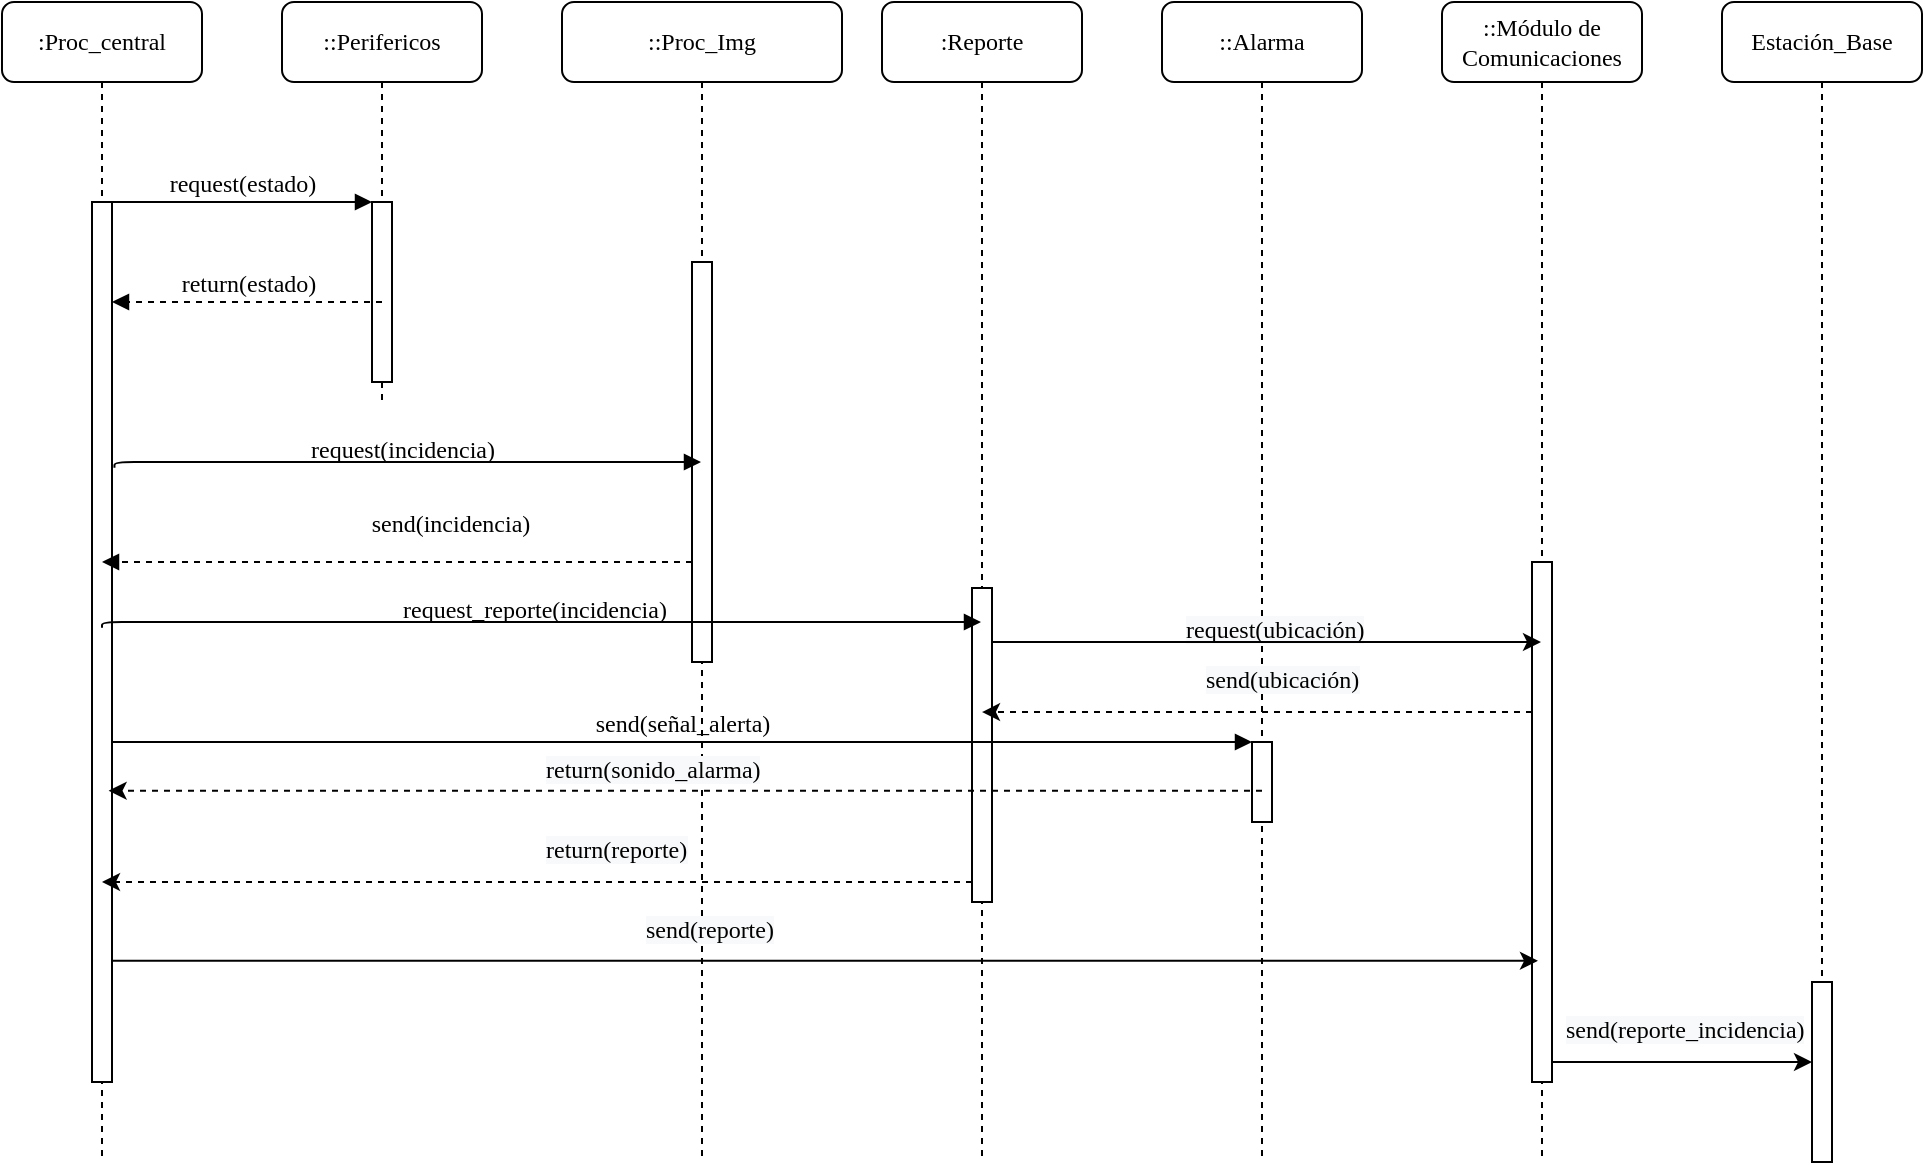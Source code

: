 <mxfile version="20.6.2" type="device"><diagram name="Page-1" id="13e1069c-82ec-6db2-03f1-153e76fe0fe0"><mxGraphModel dx="1173" dy="698" grid="1" gridSize="10" guides="1" tooltips="1" connect="1" arrows="1" fold="1" page="1" pageScale="1" pageWidth="1100" pageHeight="850" background="none" math="0" shadow="0"><root><mxCell id="0"/><mxCell id="1" parent="0"/><mxCell id="7baba1c4bc27f4b0-2" value="::Perifericos" style="shape=umlLifeline;perimeter=lifelinePerimeter;whiteSpace=wrap;html=1;container=1;collapsible=0;recursiveResize=0;outlineConnect=0;rounded=1;shadow=0;comic=0;labelBackgroundColor=none;strokeWidth=1;fontFamily=Verdana;fontSize=12;align=center;" parent="1" vertex="1"><mxGeometry x="240" y="80" width="100" height="200" as="geometry"/></mxCell><mxCell id="7baba1c4bc27f4b0-10" value="" style="html=1;points=[];perimeter=orthogonalPerimeter;rounded=0;shadow=0;comic=0;labelBackgroundColor=none;strokeWidth=1;fontFamily=Verdana;fontSize=12;align=center;" parent="7baba1c4bc27f4b0-2" vertex="1"><mxGeometry x="45" y="100" width="10" height="90" as="geometry"/></mxCell><mxCell id="7baba1c4bc27f4b0-3" value="::Proc_Img" style="shape=umlLifeline;perimeter=lifelinePerimeter;whiteSpace=wrap;html=1;container=1;collapsible=0;recursiveResize=0;outlineConnect=0;rounded=1;shadow=0;comic=0;labelBackgroundColor=none;strokeWidth=1;fontFamily=Verdana;fontSize=12;align=center;" parent="1" vertex="1"><mxGeometry x="380" y="80" width="140" height="580" as="geometry"/></mxCell><mxCell id="7baba1c4bc27f4b0-13" value="" style="html=1;points=[];perimeter=orthogonalPerimeter;rounded=0;shadow=0;comic=0;labelBackgroundColor=none;strokeWidth=1;fontFamily=Verdana;fontSize=12;align=center;" parent="7baba1c4bc27f4b0-3" vertex="1"><mxGeometry x="65" y="130" width="10" height="200" as="geometry"/></mxCell><mxCell id="ob7--wOLwD1Lkr6RDhkL-10" value="&lt;span style=&quot;color: rgb(0, 0, 0); font-family: Verdana; font-size: 12px; font-style: normal; font-variant-ligatures: normal; font-variant-caps: normal; font-weight: 400; letter-spacing: normal; orphans: 2; text-align: center; text-indent: 0px; text-transform: none; widows: 2; word-spacing: 0px; -webkit-text-stroke-width: 0px; background-color: rgb(248, 249, 250); text-decoration-thickness: initial; text-decoration-style: initial; text-decoration-color: initial; float: none; display: inline !important;&quot;&gt;return(sonido_alarma)&lt;/span&gt;" style="text;whiteSpace=wrap;html=1;fontSize=10;" parent="7baba1c4bc27f4b0-3" vertex="1"><mxGeometry x="-10" y="370" width="130" height="40" as="geometry"/></mxCell><mxCell id="ob7--wOLwD1Lkr6RDhkL-26" value="&lt;span style=&quot;color: rgb(0, 0, 0); font-family: Verdana; font-size: 12px; font-style: normal; font-variant-ligatures: normal; font-variant-caps: normal; font-weight: 400; letter-spacing: normal; orphans: 2; text-align: center; text-indent: 0px; text-transform: none; widows: 2; word-spacing: 0px; -webkit-text-stroke-width: 0px; background-color: rgb(248, 249, 250); text-decoration-thickness: initial; text-decoration-style: initial; text-decoration-color: initial; float: none; display: inline !important;&quot;&gt;return(reporte)&lt;/span&gt;" style="text;whiteSpace=wrap;html=1;fontSize=10;" parent="7baba1c4bc27f4b0-3" vertex="1"><mxGeometry x="-10" y="410" width="150" height="40" as="geometry"/></mxCell><mxCell id="ob7--wOLwD1Lkr6RDhkL-30" value="&lt;span style=&quot;color: rgb(0, 0, 0); font-family: Verdana; font-size: 12px; font-style: normal; font-variant-ligatures: normal; font-variant-caps: normal; font-weight: 400; letter-spacing: normal; orphans: 2; text-align: center; text-indent: 0px; text-transform: none; widows: 2; word-spacing: 0px; -webkit-text-stroke-width: 0px; background-color: rgb(248, 249, 250); text-decoration-thickness: initial; text-decoration-style: initial; text-decoration-color: initial; float: none; display: inline !important;&quot;&gt;send(reporte)&lt;/span&gt;" style="text;whiteSpace=wrap;html=1;fontSize=10;" parent="7baba1c4bc27f4b0-3" vertex="1"><mxGeometry x="40" y="450" width="150" height="40" as="geometry"/></mxCell><mxCell id="7baba1c4bc27f4b0-4" value=":Reporte" style="shape=umlLifeline;perimeter=lifelinePerimeter;whiteSpace=wrap;html=1;container=1;collapsible=0;recursiveResize=0;outlineConnect=0;rounded=1;shadow=0;comic=0;labelBackgroundColor=none;strokeWidth=1;fontFamily=Verdana;fontSize=12;align=center;" parent="1" vertex="1"><mxGeometry x="540" y="80" width="100" height="580" as="geometry"/></mxCell><mxCell id="7baba1c4bc27f4b0-16" value="" style="html=1;points=[];perimeter=orthogonalPerimeter;rounded=0;shadow=0;comic=0;labelBackgroundColor=none;strokeWidth=1;fontFamily=Verdana;fontSize=12;align=center;" parent="7baba1c4bc27f4b0-4" vertex="1"><mxGeometry x="45" y="293" width="10" height="157" as="geometry"/></mxCell><mxCell id="7baba1c4bc27f4b0-5" value="::Alarma" style="shape=umlLifeline;perimeter=lifelinePerimeter;whiteSpace=wrap;html=1;container=1;collapsible=0;recursiveResize=0;outlineConnect=0;rounded=1;shadow=0;comic=0;labelBackgroundColor=none;strokeWidth=1;fontFamily=Verdana;fontSize=12;align=center;" parent="1" vertex="1"><mxGeometry x="680" y="80" width="100" height="580" as="geometry"/></mxCell><mxCell id="7baba1c4bc27f4b0-19" value="" style="html=1;points=[];perimeter=orthogonalPerimeter;rounded=0;shadow=0;comic=0;labelBackgroundColor=none;strokeWidth=1;fontFamily=Verdana;fontSize=12;align=center;" parent="7baba1c4bc27f4b0-5" vertex="1"><mxGeometry x="45" y="370" width="10" height="40" as="geometry"/></mxCell><mxCell id="ob7--wOLwD1Lkr6RDhkL-18" value="&lt;span style=&quot;color: rgb(0, 0, 0); font-family: Verdana; font-size: 12px; font-style: normal; font-variant-ligatures: normal; font-variant-caps: normal; font-weight: 400; letter-spacing: normal; orphans: 2; text-align: center; text-indent: 0px; text-transform: none; widows: 2; word-spacing: 0px; -webkit-text-stroke-width: 0px; background-color: rgb(248, 249, 250); text-decoration-thickness: initial; text-decoration-style: initial; text-decoration-color: initial; float: none; display: inline !important;&quot;&gt;request(ubicación)&lt;/span&gt;" style="text;whiteSpace=wrap;html=1;fontSize=10;" parent="7baba1c4bc27f4b0-5" vertex="1"><mxGeometry x="10" y="300" width="150" height="40" as="geometry"/></mxCell><mxCell id="7baba1c4bc27f4b0-6" value="::Módulo de Comunicaciones" style="shape=umlLifeline;perimeter=lifelinePerimeter;whiteSpace=wrap;html=1;container=1;collapsible=0;recursiveResize=0;outlineConnect=0;rounded=1;shadow=0;comic=0;labelBackgroundColor=none;strokeWidth=1;fontFamily=Verdana;fontSize=12;align=center;" parent="1" vertex="1"><mxGeometry x="820" y="80" width="100" height="580" as="geometry"/></mxCell><mxCell id="ob7--wOLwD1Lkr6RDhkL-17" value="" style="html=1;points=[];perimeter=orthogonalPerimeter;rounded=0;shadow=0;comic=0;labelBackgroundColor=none;strokeWidth=1;fontFamily=Verdana;fontSize=12;align=center;" parent="7baba1c4bc27f4b0-6" vertex="1"><mxGeometry x="45" y="280" width="10" height="260" as="geometry"/></mxCell><mxCell id="7baba1c4bc27f4b0-7" value="Estación_Base" style="shape=umlLifeline;perimeter=lifelinePerimeter;whiteSpace=wrap;html=1;container=1;collapsible=0;recursiveResize=0;outlineConnect=0;rounded=1;shadow=0;comic=0;labelBackgroundColor=none;strokeWidth=1;fontFamily=Verdana;fontSize=12;align=center;" parent="1" vertex="1"><mxGeometry x="960" y="80" width="100" height="580" as="geometry"/></mxCell><mxCell id="7baba1c4bc27f4b0-25" value="" style="html=1;points=[];perimeter=orthogonalPerimeter;rounded=0;shadow=0;comic=0;labelBackgroundColor=none;strokeColor=#000000;strokeWidth=1;fillColor=#FFFFFF;fontFamily=Verdana;fontSize=12;fontColor=#000000;align=center;" parent="7baba1c4bc27f4b0-7" vertex="1"><mxGeometry x="45" y="490" width="10" height="90" as="geometry"/></mxCell><mxCell id="7baba1c4bc27f4b0-8" value=":Proc_central" style="shape=umlLifeline;perimeter=lifelinePerimeter;whiteSpace=wrap;html=1;container=1;collapsible=0;recursiveResize=0;outlineConnect=0;rounded=1;shadow=0;comic=0;labelBackgroundColor=none;strokeWidth=1;fontFamily=Verdana;fontSize=12;align=center;" parent="1" vertex="1"><mxGeometry x="100" y="80" width="100" height="580" as="geometry"/></mxCell><mxCell id="7baba1c4bc27f4b0-9" value="" style="html=1;points=[];perimeter=orthogonalPerimeter;rounded=0;shadow=0;comic=0;labelBackgroundColor=none;strokeWidth=1;fontFamily=Verdana;fontSize=12;align=center;" parent="7baba1c4bc27f4b0-8" vertex="1"><mxGeometry x="45" y="100" width="10" height="440" as="geometry"/></mxCell><mxCell id="ob7--wOLwD1Lkr6RDhkL-5" value="return(estado)" style="html=1;verticalAlign=bottom;endArrow=block;labelBackgroundColor=none;fontFamily=Verdana;fontSize=12;edgeStyle=elbowEdgeStyle;elbow=vertical;dashed=1;" parent="7baba1c4bc27f4b0-8" edge="1"><mxGeometry relative="1" as="geometry"><mxPoint x="190" y="150" as="sourcePoint"/><Array as="points"><mxPoint x="120" y="150"/><mxPoint x="195.33" y="70"/><mxPoint x="365.33" y="-20"/></Array><mxPoint x="54.997" y="150" as="targetPoint"/></mxGeometry></mxCell><mxCell id="ob7--wOLwD1Lkr6RDhkL-15" style="edgeStyle=orthogonalEdgeStyle;rounded=0;orthogonalLoop=1;jettySize=auto;html=1;fontSize=10;" parent="1" source="7baba1c4bc27f4b0-16" target="7baba1c4bc27f4b0-6" edge="1"><mxGeometry relative="1" as="geometry"><Array as="points"><mxPoint x="700" y="400"/><mxPoint x="700" y="400"/></Array></mxGeometry></mxCell><mxCell id="7baba1c4bc27f4b0-17" value="send(incidencia)" style="html=1;verticalAlign=bottom;endArrow=block;labelBackgroundColor=none;fontFamily=Verdana;fontSize=12;edgeStyle=elbowEdgeStyle;elbow=vertical;dashed=1;" parent="1" source="7baba1c4bc27f4b0-13" target="7baba1c4bc27f4b0-8" edge="1"><mxGeometry x="-0.18" y="-10" relative="1" as="geometry"><mxPoint x="510" y="220" as="sourcePoint"/><Array as="points"><mxPoint x="410" y="360"/><mxPoint x="370" y="390"/><mxPoint x="350" y="340"/><mxPoint x="290" y="310"/><mxPoint x="460" y="220"/></Array><mxPoint as="offset"/></mxGeometry></mxCell><mxCell id="7baba1c4bc27f4b0-23" value="send(señal_alerta)" style="html=1;verticalAlign=bottom;endArrow=block;labelBackgroundColor=none;fontFamily=Verdana;fontSize=12;" parent="1" source="7baba1c4bc27f4b0-9" target="7baba1c4bc27f4b0-19" edge="1"><mxGeometry relative="1" as="geometry"><mxPoint x="510" y="420" as="sourcePoint"/></mxGeometry></mxCell><mxCell id="7baba1c4bc27f4b0-11" value="request(estado)" style="html=1;verticalAlign=bottom;endArrow=block;entryX=0;entryY=0;labelBackgroundColor=none;fontFamily=Verdana;fontSize=12;edgeStyle=elbowEdgeStyle;elbow=vertical;" parent="1" source="7baba1c4bc27f4b0-9" target="7baba1c4bc27f4b0-10" edge="1"><mxGeometry relative="1" as="geometry"><mxPoint x="220" y="190" as="sourcePoint"/></mxGeometry></mxCell><mxCell id="ob7--wOLwD1Lkr6RDhkL-1" value="request(incidencia)" style="html=1;verticalAlign=bottom;endArrow=block;labelBackgroundColor=none;fontFamily=Verdana;fontSize=12;edgeStyle=elbowEdgeStyle;elbow=vertical;exitX=1.123;exitY=0.302;exitDx=0;exitDy=0;exitPerimeter=0;" parent="1" source="7baba1c4bc27f4b0-9" target="7baba1c4bc27f4b0-3" edge="1"><mxGeometry x="-0.01" y="-3" relative="1" as="geometry"><mxPoint x="155" y="270.34" as="sourcePoint"/><mxPoint x="285" y="270.03" as="targetPoint"/><Array as="points"><mxPoint x="370" y="310"/></Array><mxPoint as="offset"/></mxGeometry></mxCell><mxCell id="ob7--wOLwD1Lkr6RDhkL-6" style="edgeStyle=orthogonalEdgeStyle;rounded=0;orthogonalLoop=1;jettySize=auto;html=1;entryX=0.831;entryY=0.669;entryDx=0;entryDy=0;entryPerimeter=0;dashed=1;fontSize=10;exitX=0.5;exitY=0.609;exitDx=0;exitDy=0;exitPerimeter=0;" parent="1" source="7baba1c4bc27f4b0-19" target="7baba1c4bc27f4b0-9" edge="1"><mxGeometry relative="1" as="geometry"><mxPoint x="720" y="474" as="sourcePoint"/><Array as="points"/></mxGeometry></mxCell><mxCell id="ob7--wOLwD1Lkr6RDhkL-11" value="request_reporte(incidencia)" style="html=1;verticalAlign=bottom;endArrow=block;labelBackgroundColor=none;fontFamily=Verdana;fontSize=12;edgeStyle=elbowEdgeStyle;elbow=vertical;exitX=1.123;exitY=0.302;exitDx=0;exitDy=0;exitPerimeter=0;" parent="1" target="7baba1c4bc27f4b0-4" edge="1"><mxGeometry x="-0.01" y="-3" relative="1" as="geometry"><mxPoint x="150.0" y="392.88" as="sourcePoint"/><mxPoint x="453.27" y="390" as="targetPoint"/><Array as="points"><mxPoint x="363.77" y="390"/></Array><mxPoint as="offset"/></mxGeometry></mxCell><mxCell id="ob7--wOLwD1Lkr6RDhkL-22" value="&lt;span style=&quot;color: rgb(0, 0, 0); font-family: Verdana; font-size: 12px; font-style: normal; font-variant-ligatures: normal; font-variant-caps: normal; font-weight: 400; letter-spacing: normal; orphans: 2; text-align: center; text-indent: 0px; text-transform: none; widows: 2; word-spacing: 0px; -webkit-text-stroke-width: 0px; background-color: rgb(248, 249, 250); text-decoration-thickness: initial; text-decoration-style: initial; text-decoration-color: initial; float: none; display: inline !important;&quot;&gt;send(ubicación)&lt;/span&gt;" style="text;whiteSpace=wrap;html=1;fontSize=10;" parent="1" vertex="1"><mxGeometry x="700" y="405" width="150" height="40" as="geometry"/></mxCell><mxCell id="ob7--wOLwD1Lkr6RDhkL-23" style="edgeStyle=orthogonalEdgeStyle;rounded=0;orthogonalLoop=1;jettySize=auto;html=1;entryX=0.5;entryY=0.395;entryDx=0;entryDy=0;entryPerimeter=0;dashed=1;fontSize=10;" parent="1" source="ob7--wOLwD1Lkr6RDhkL-17" target="7baba1c4bc27f4b0-16" edge="1"><mxGeometry relative="1" as="geometry"><Array as="points"><mxPoint x="790" y="435"/><mxPoint x="790" y="435"/></Array></mxGeometry></mxCell><mxCell id="ob7--wOLwD1Lkr6RDhkL-28" value="" style="endArrow=classic;html=1;rounded=0;fontSize=10;dashed=1;" parent="1" source="7baba1c4bc27f4b0-16" target="7baba1c4bc27f4b0-8" edge="1"><mxGeometry width="50" height="50" relative="1" as="geometry"><mxPoint x="480" y="530" as="sourcePoint"/><mxPoint x="530" y="480" as="targetPoint"/><Array as="points"><mxPoint x="560" y="520"/></Array></mxGeometry></mxCell><mxCell id="ob7--wOLwD1Lkr6RDhkL-29" value="" style="endArrow=classic;html=1;rounded=0;fontSize=10;entryX=0.298;entryY=0.767;entryDx=0;entryDy=0;entryPerimeter=0;" parent="1" source="7baba1c4bc27f4b0-9" target="ob7--wOLwD1Lkr6RDhkL-17" edge="1"><mxGeometry width="50" height="50" relative="1" as="geometry"><mxPoint x="160" y="600" as="sourcePoint"/><mxPoint x="210" y="550" as="targetPoint"/></mxGeometry></mxCell><mxCell id="ob7--wOLwD1Lkr6RDhkL-32" style="edgeStyle=orthogonalEdgeStyle;rounded=0;orthogonalLoop=1;jettySize=auto;html=1;fontSize=10;" parent="1" source="ob7--wOLwD1Lkr6RDhkL-17" target="7baba1c4bc27f4b0-25" edge="1"><mxGeometry relative="1" as="geometry"><Array as="points"><mxPoint x="980" y="610"/><mxPoint x="980" y="610"/></Array></mxGeometry></mxCell><mxCell id="ob7--wOLwD1Lkr6RDhkL-33" value="&lt;span style=&quot;color: rgb(0, 0, 0); font-family: Verdana; font-size: 12px; font-style: normal; font-variant-ligatures: normal; font-variant-caps: normal; font-weight: 400; letter-spacing: normal; orphans: 2; text-align: center; text-indent: 0px; text-transform: none; widows: 2; word-spacing: 0px; -webkit-text-stroke-width: 0px; background-color: rgb(248, 249, 250); text-decoration-thickness: initial; text-decoration-style: initial; text-decoration-color: initial; float: none; display: inline !important;&quot;&gt;send(reporte_incidencia)&lt;/span&gt;" style="text;whiteSpace=wrap;html=1;fontSize=10;" parent="1" vertex="1"><mxGeometry x="880" y="580" width="150" height="40" as="geometry"/></mxCell></root></mxGraphModel></diagram></mxfile>
